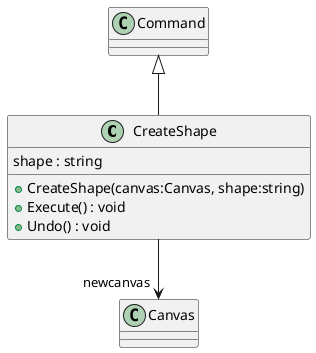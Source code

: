 @startuml
class CreateShape {
    shape : string
    + CreateShape(canvas:Canvas, shape:string)
    + Execute() : void
    + Undo() : void
}
Command <|-- CreateShape
CreateShape --> "newcanvas" Canvas
@enduml

